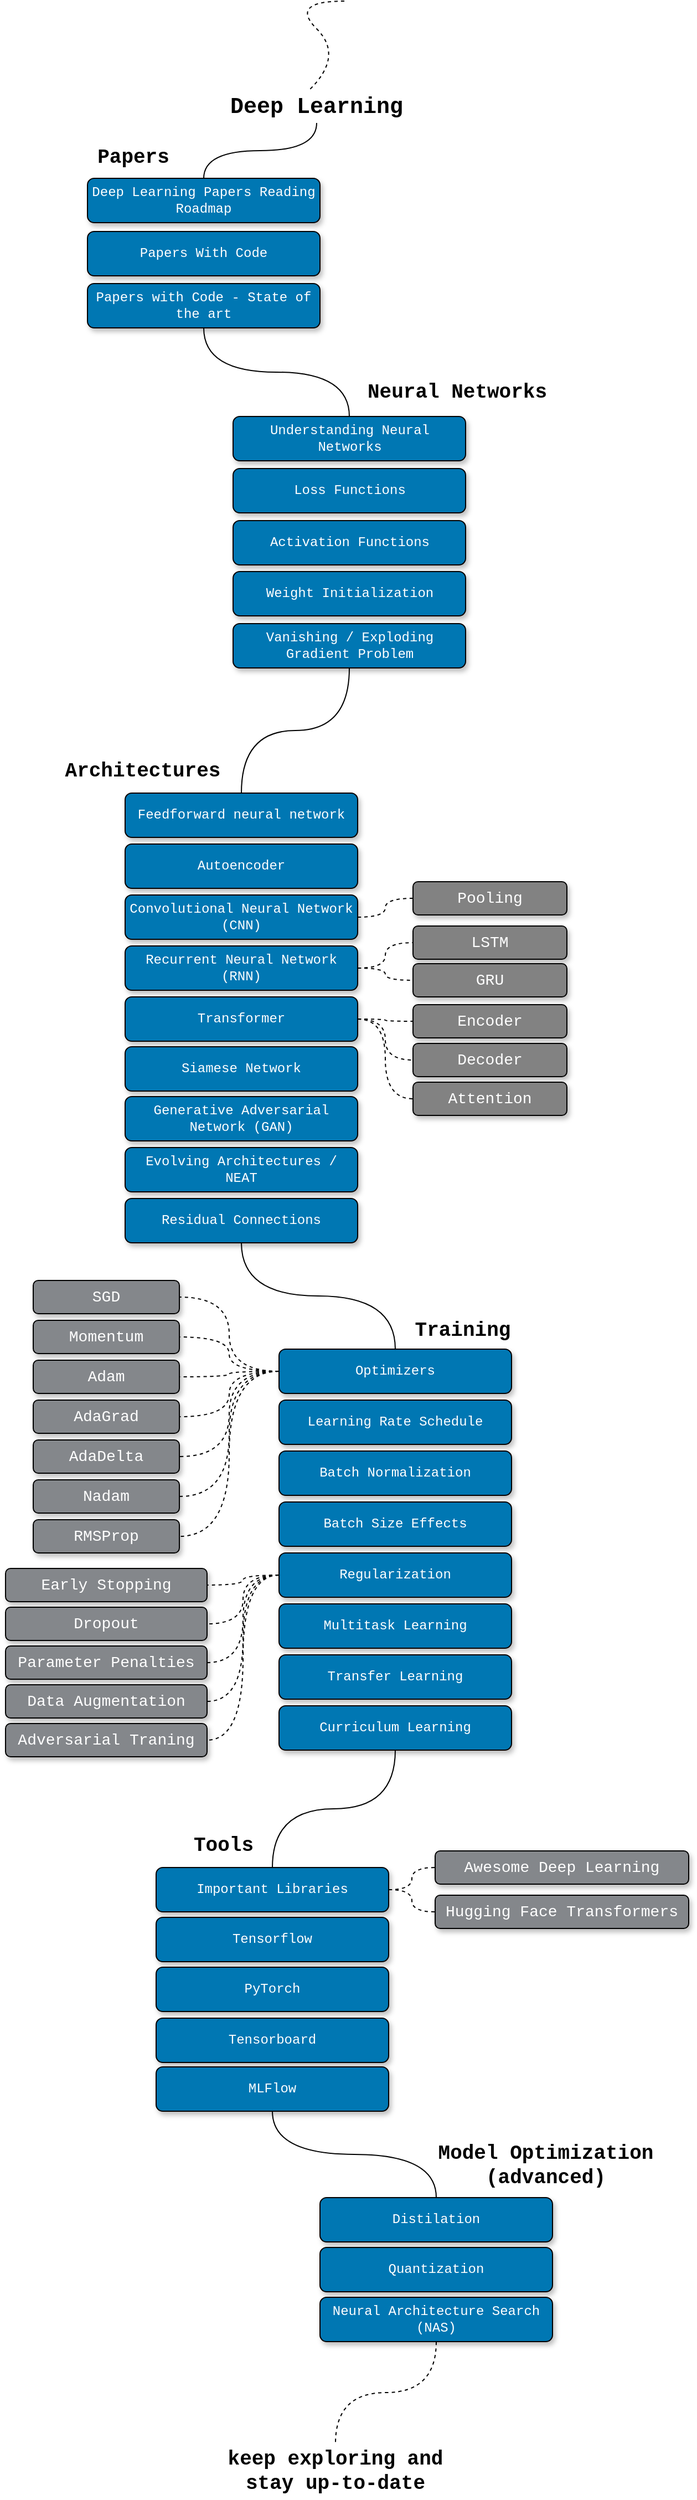 <mxfile version="21.7.4" type="device">
  <diagram name="Page-1" id="iO4ZtvmE5KZC1tOx7jrD">
    <mxGraphModel dx="1299" dy="680" grid="1" gridSize="10" guides="1" tooltips="1" connect="1" arrows="1" fold="1" page="1" pageScale="1" pageWidth="827" pageHeight="1169" math="0" shadow="0">
      <root>
        <mxCell id="0" />
        <mxCell id="1" parent="0" />
        <mxCell id="YPRxIkuOm5Eg4pumBxJS-1" value="" style="curved=1;endArrow=none;html=1;rounded=0;entryX=0.456;entryY=0.04;entryDx=0;entryDy=0;entryPerimeter=0;dashed=1;endFill=0;" parent="1" target="YPRxIkuOm5Eg4pumBxJS-2" edge="1">
          <mxGeometry width="50" height="50" relative="1" as="geometry">
            <mxPoint x="428" y="225" as="sourcePoint" />
            <mxPoint x="378" y="275" as="targetPoint" />
            <Array as="points">
              <mxPoint x="378" y="225" />
              <mxPoint x="428" y="275" />
            </Array>
          </mxGeometry>
        </mxCell>
        <mxCell id="YPRxIkuOm5Eg4pumBxJS-6" style="edgeStyle=orthogonalEdgeStyle;orthogonalLoop=1;jettySize=auto;html=1;exitX=0.5;exitY=1;exitDx=0;exitDy=0;entryX=0.5;entryY=0;entryDx=0;entryDy=0;curved=1;endArrow=none;endFill=0;" parent="1" source="YPRxIkuOm5Eg4pumBxJS-2" target="YPRxIkuOm5Eg4pumBxJS-3" edge="1">
          <mxGeometry relative="1" as="geometry" />
        </mxCell>
        <mxCell id="YPRxIkuOm5Eg4pumBxJS-2" value="Deep Learning" style="text;html=1;strokeColor=none;fillColor=none;align=center;verticalAlign=middle;whiteSpace=wrap;rounded=0;fontStyle=1;fontFamily=Courier New;fontSize=20;" parent="1" vertex="1">
          <mxGeometry x="316" y="305" width="174" height="30" as="geometry" />
        </mxCell>
        <mxCell id="YPRxIkuOm5Eg4pumBxJS-3" value="Deep Learning Papers Reading Roadmap" style="rounded=1;whiteSpace=wrap;html=1;fillColor=#0077b3;shadow=1;fontColor=#ffffff;fontFamily=Courier New;fontSize=12;" parent="1" vertex="1">
          <mxGeometry x="196" y="385" width="210" height="40" as="geometry" />
        </mxCell>
        <mxCell id="YPRxIkuOm5Eg4pumBxJS-4" value="Papers With Code" style="rounded=1;whiteSpace=wrap;html=1;fillColor=#0077b3;shadow=1;fontColor=#ffffff;fontFamily=Courier New;fontSize=12;" parent="1" vertex="1">
          <mxGeometry x="196" y="433" width="210" height="40" as="geometry" />
        </mxCell>
        <mxCell id="YPRxIkuOm5Eg4pumBxJS-13" style="edgeStyle=orthogonalEdgeStyle;orthogonalLoop=1;jettySize=auto;html=1;exitX=0.5;exitY=1;exitDx=0;exitDy=0;entryX=0.5;entryY=0;entryDx=0;entryDy=0;curved=1;endArrow=none;endFill=0;" parent="1" source="YPRxIkuOm5Eg4pumBxJS-5" target="YPRxIkuOm5Eg4pumBxJS-8" edge="1">
          <mxGeometry relative="1" as="geometry" />
        </mxCell>
        <mxCell id="YPRxIkuOm5Eg4pumBxJS-5" value="Papers with Code - State of the art" style="rounded=1;whiteSpace=wrap;html=1;fillColor=#0077b3;shadow=1;fontColor=#ffffff;fontFamily=Courier New;fontSize=12;" parent="1" vertex="1">
          <mxGeometry x="196" y="480" width="210" height="40" as="geometry" />
        </mxCell>
        <mxCell id="YPRxIkuOm5Eg4pumBxJS-7" value="Papers" style="text;html=1;strokeColor=none;fillColor=none;align=center;verticalAlign=middle;whiteSpace=wrap;rounded=0;fontStyle=1;fontFamily=Courier New;fontSize=18;" parent="1" vertex="1">
          <mxGeometry x="196" y="351" width="83" height="30" as="geometry" />
        </mxCell>
        <mxCell id="YPRxIkuOm5Eg4pumBxJS-8" value="Understanding Neural Networks" style="rounded=1;whiteSpace=wrap;html=1;fillColor=#0077b3;shadow=1;fontColor=#ffffff;fontFamily=Courier New;fontSize=12;" parent="1" vertex="1">
          <mxGeometry x="327.5" y="600" width="210" height="40" as="geometry" />
        </mxCell>
        <mxCell id="YPRxIkuOm5Eg4pumBxJS-9" value="Loss Functions" style="rounded=1;whiteSpace=wrap;html=1;fillColor=#0077b3;shadow=1;fontColor=#ffffff;fontFamily=Courier New;fontSize=12;" parent="1" vertex="1">
          <mxGeometry x="327.5" y="647" width="210" height="40" as="geometry" />
        </mxCell>
        <mxCell id="YPRxIkuOm5Eg4pumBxJS-10" value="Activation Functions" style="rounded=1;whiteSpace=wrap;html=1;fillColor=#0077b3;shadow=1;fontColor=#ffffff;fontFamily=Courier New;fontSize=12;" parent="1" vertex="1">
          <mxGeometry x="327.5" y="694" width="210" height="40" as="geometry" />
        </mxCell>
        <mxCell id="YPRxIkuOm5Eg4pumBxJS-11" value="Weight Initialization" style="rounded=1;whiteSpace=wrap;html=1;fillColor=#0077b3;shadow=1;fontColor=#ffffff;fontFamily=Courier New;fontSize=12;" parent="1" vertex="1">
          <mxGeometry x="327.5" y="740" width="210" height="40" as="geometry" />
        </mxCell>
        <mxCell id="YPRxIkuOm5Eg4pumBxJS-24" style="edgeStyle=orthogonalEdgeStyle;orthogonalLoop=1;jettySize=auto;html=1;exitX=0.5;exitY=1;exitDx=0;exitDy=0;curved=1;endArrow=none;endFill=0;" parent="1" source="YPRxIkuOm5Eg4pumBxJS-12" target="YPRxIkuOm5Eg4pumBxJS-15" edge="1">
          <mxGeometry relative="1" as="geometry" />
        </mxCell>
        <mxCell id="YPRxIkuOm5Eg4pumBxJS-12" value="Vanishing / Exploding Gradient Problem" style="rounded=1;whiteSpace=wrap;html=1;fillColor=#0077b3;shadow=1;fontColor=#ffffff;fontFamily=Courier New;fontSize=12;" parent="1" vertex="1">
          <mxGeometry x="327.5" y="787" width="210" height="40" as="geometry" />
        </mxCell>
        <mxCell id="YPRxIkuOm5Eg4pumBxJS-14" value="Neural Networks" style="text;html=1;strokeColor=none;fillColor=none;align=center;verticalAlign=middle;whiteSpace=wrap;rounded=0;fontStyle=1;fontFamily=Courier New;fontSize=18;" parent="1" vertex="1">
          <mxGeometry x="440" y="563" width="180" height="30" as="geometry" />
        </mxCell>
        <mxCell id="YPRxIkuOm5Eg4pumBxJS-15" value="Feedforward neural network" style="rounded=1;whiteSpace=wrap;html=1;fillColor=#0077b3;shadow=1;fontColor=#ffffff;fontFamily=Courier New;fontSize=12;" parent="1" vertex="1">
          <mxGeometry x="230" y="940" width="210" height="40" as="geometry" />
        </mxCell>
        <mxCell id="YPRxIkuOm5Eg4pumBxJS-16" value="Autoencoder" style="rounded=1;whiteSpace=wrap;html=1;fillColor=#0077b3;shadow=1;fontColor=#ffffff;fontFamily=Courier New;fontSize=12;" parent="1" vertex="1">
          <mxGeometry x="230" y="986" width="210" height="40" as="geometry" />
        </mxCell>
        <mxCell id="YPRxIkuOm5Eg4pumBxJS-27" style="edgeStyle=orthogonalEdgeStyle;orthogonalLoop=1;jettySize=auto;html=1;exitX=1;exitY=0.5;exitDx=0;exitDy=0;entryX=0;entryY=0.5;entryDx=0;entryDy=0;curved=1;endArrow=none;endFill=0;dashed=1;" parent="1" source="YPRxIkuOm5Eg4pumBxJS-17" target="YPRxIkuOm5Eg4pumBxJS-26" edge="1">
          <mxGeometry relative="1" as="geometry" />
        </mxCell>
        <mxCell id="YPRxIkuOm5Eg4pumBxJS-17" value="Convolutional Neural Network (CNN)" style="rounded=1;whiteSpace=wrap;html=1;fillColor=#0077b3;shadow=1;fontColor=#ffffff;fontFamily=Courier New;fontSize=12;" parent="1" vertex="1">
          <mxGeometry x="230" y="1032" width="210" height="40" as="geometry" />
        </mxCell>
        <mxCell id="YPRxIkuOm5Eg4pumBxJS-30" style="edgeStyle=orthogonalEdgeStyle;orthogonalLoop=1;jettySize=auto;html=1;exitX=1;exitY=0.5;exitDx=0;exitDy=0;entryX=0;entryY=0.5;entryDx=0;entryDy=0;curved=1;dashed=1;endArrow=none;endFill=0;" parent="1" source="YPRxIkuOm5Eg4pumBxJS-18" target="YPRxIkuOm5Eg4pumBxJS-28" edge="1">
          <mxGeometry relative="1" as="geometry" />
        </mxCell>
        <mxCell id="YPRxIkuOm5Eg4pumBxJS-31" style="edgeStyle=orthogonalEdgeStyle;orthogonalLoop=1;jettySize=auto;html=1;exitX=1;exitY=0.5;exitDx=0;exitDy=0;entryX=0;entryY=0.5;entryDx=0;entryDy=0;curved=1;dashed=1;endArrow=none;endFill=0;" parent="1" source="YPRxIkuOm5Eg4pumBxJS-18" target="YPRxIkuOm5Eg4pumBxJS-29" edge="1">
          <mxGeometry relative="1" as="geometry" />
        </mxCell>
        <mxCell id="YPRxIkuOm5Eg4pumBxJS-18" value="Recurrent Neural Network (RNN)" style="rounded=1;whiteSpace=wrap;html=1;fillColor=#0077b3;shadow=1;fontColor=#ffffff;fontFamily=Courier New;fontSize=12;" parent="1" vertex="1">
          <mxGeometry x="230" y="1078" width="210" height="40" as="geometry" />
        </mxCell>
        <mxCell id="YPRxIkuOm5Eg4pumBxJS-35" style="edgeStyle=orthogonalEdgeStyle;orthogonalLoop=1;jettySize=auto;html=1;exitX=1;exitY=0.5;exitDx=0;exitDy=0;curved=1;dashed=1;endArrow=none;endFill=0;" parent="1" source="YPRxIkuOm5Eg4pumBxJS-19" target="YPRxIkuOm5Eg4pumBxJS-32" edge="1">
          <mxGeometry relative="1" as="geometry" />
        </mxCell>
        <mxCell id="YPRxIkuOm5Eg4pumBxJS-36" style="edgeStyle=orthogonalEdgeStyle;orthogonalLoop=1;jettySize=auto;html=1;exitX=1;exitY=0.5;exitDx=0;exitDy=0;entryX=0;entryY=0.5;entryDx=0;entryDy=0;curved=1;dashed=1;endArrow=none;endFill=0;" parent="1" source="YPRxIkuOm5Eg4pumBxJS-19" target="YPRxIkuOm5Eg4pumBxJS-33" edge="1">
          <mxGeometry relative="1" as="geometry" />
        </mxCell>
        <mxCell id="YPRxIkuOm5Eg4pumBxJS-37" style="edgeStyle=orthogonalEdgeStyle;orthogonalLoop=1;jettySize=auto;html=1;exitX=1;exitY=0.5;exitDx=0;exitDy=0;entryX=0;entryY=0.5;entryDx=0;entryDy=0;curved=1;dashed=1;endArrow=none;endFill=0;" parent="1" source="YPRxIkuOm5Eg4pumBxJS-19" target="YPRxIkuOm5Eg4pumBxJS-34" edge="1">
          <mxGeometry relative="1" as="geometry" />
        </mxCell>
        <mxCell id="YPRxIkuOm5Eg4pumBxJS-19" value="Transformer" style="rounded=1;whiteSpace=wrap;html=1;fillColor=#0077b3;shadow=1;fontColor=#ffffff;fontFamily=Courier New;fontSize=12;" parent="1" vertex="1">
          <mxGeometry x="230" y="1124" width="210" height="40" as="geometry" />
        </mxCell>
        <mxCell id="YPRxIkuOm5Eg4pumBxJS-20" value="Siamese Network" style="rounded=1;whiteSpace=wrap;html=1;fillColor=#0077b3;shadow=1;fontColor=#ffffff;fontFamily=Courier New;fontSize=12;" parent="1" vertex="1">
          <mxGeometry x="230" y="1169" width="210" height="40" as="geometry" />
        </mxCell>
        <mxCell id="YPRxIkuOm5Eg4pumBxJS-21" value="Generative Adversarial Network (GAN)" style="rounded=1;whiteSpace=wrap;html=1;fillColor=#0077b3;shadow=1;fontColor=#ffffff;fontFamily=Courier New;fontSize=12;" parent="1" vertex="1">
          <mxGeometry x="230" y="1214" width="210" height="40" as="geometry" />
        </mxCell>
        <mxCell id="YPRxIkuOm5Eg4pumBxJS-22" value="Evolving Architectures / NEAT" style="rounded=1;whiteSpace=wrap;html=1;fillColor=#0077b3;shadow=1;fontColor=#ffffff;fontFamily=Courier New;fontSize=12;" parent="1" vertex="1">
          <mxGeometry x="230" y="1260" width="210" height="40" as="geometry" />
        </mxCell>
        <mxCell id="YPRxIkuOm5Eg4pumBxJS-46" style="edgeStyle=orthogonalEdgeStyle;orthogonalLoop=1;jettySize=auto;html=1;exitX=0.5;exitY=1;exitDx=0;exitDy=0;curved=1;endArrow=none;endFill=0;" parent="1" source="YPRxIkuOm5Eg4pumBxJS-23" target="YPRxIkuOm5Eg4pumBxJS-38" edge="1">
          <mxGeometry relative="1" as="geometry" />
        </mxCell>
        <mxCell id="YPRxIkuOm5Eg4pumBxJS-23" value="Residual Connections" style="rounded=1;whiteSpace=wrap;html=1;fillColor=#0077b3;shadow=1;fontColor=#ffffff;fontFamily=Courier New;fontSize=12;" parent="1" vertex="1">
          <mxGeometry x="230" y="1306" width="210" height="40" as="geometry" />
        </mxCell>
        <mxCell id="YPRxIkuOm5Eg4pumBxJS-25" value="Architectures" style="text;html=1;strokeColor=none;fillColor=none;align=center;verticalAlign=middle;whiteSpace=wrap;rounded=0;fontStyle=1;fontFamily=Courier New;fontSize=18;" parent="1" vertex="1">
          <mxGeometry x="156" y="905" width="180" height="30" as="geometry" />
        </mxCell>
        <mxCell id="YPRxIkuOm5Eg4pumBxJS-26" value="Pooling" style="rounded=1;whiteSpace=wrap;html=1;fillColor=#828282;shadow=1;fontColor=#ffffff;fontFamily=Courier New;fontSize=14;" parent="1" vertex="1">
          <mxGeometry x="490" y="1020" width="139" height="30" as="geometry" />
        </mxCell>
        <mxCell id="YPRxIkuOm5Eg4pumBxJS-28" value="LSTM" style="rounded=1;whiteSpace=wrap;html=1;fillColor=#828282;shadow=1;fontColor=#ffffff;fontFamily=Courier New;fontSize=14;" parent="1" vertex="1">
          <mxGeometry x="490" y="1060" width="139" height="30" as="geometry" />
        </mxCell>
        <mxCell id="YPRxIkuOm5Eg4pumBxJS-29" value="GRU" style="rounded=1;whiteSpace=wrap;html=1;fillColor=#828282;shadow=1;fontColor=#ffffff;fontFamily=Courier New;fontSize=14;" parent="1" vertex="1">
          <mxGeometry x="490" y="1094" width="139" height="30" as="geometry" />
        </mxCell>
        <mxCell id="YPRxIkuOm5Eg4pumBxJS-32" value="Encoder" style="rounded=1;whiteSpace=wrap;html=1;fillColor=#828282;shadow=1;fontColor=#ffffff;fontFamily=Courier New;fontSize=14;" parent="1" vertex="1">
          <mxGeometry x="490" y="1131" width="139" height="30" as="geometry" />
        </mxCell>
        <mxCell id="YPRxIkuOm5Eg4pumBxJS-33" value="Decoder" style="rounded=1;whiteSpace=wrap;html=1;fillColor=#828282;shadow=1;fontColor=#ffffff;fontFamily=Courier New;fontSize=14;" parent="1" vertex="1">
          <mxGeometry x="490" y="1166" width="139" height="30" as="geometry" />
        </mxCell>
        <mxCell id="YPRxIkuOm5Eg4pumBxJS-34" value="Attention" style="rounded=1;whiteSpace=wrap;html=1;fillColor=#828282;shadow=1;fontColor=#ffffff;fontFamily=Courier New;fontSize=14;" parent="1" vertex="1">
          <mxGeometry x="490" y="1201" width="139" height="30" as="geometry" />
        </mxCell>
        <mxCell id="YPRxIkuOm5Eg4pumBxJS-55" style="edgeStyle=orthogonalEdgeStyle;orthogonalLoop=1;jettySize=auto;html=1;exitX=0;exitY=0.5;exitDx=0;exitDy=0;entryX=1;entryY=0.5;entryDx=0;entryDy=0;curved=1;dashed=1;endArrow=none;endFill=0;" parent="1" source="YPRxIkuOm5Eg4pumBxJS-38" target="YPRxIkuOm5Eg4pumBxJS-48" edge="1">
          <mxGeometry relative="1" as="geometry" />
        </mxCell>
        <mxCell id="YPRxIkuOm5Eg4pumBxJS-56" style="edgeStyle=orthogonalEdgeStyle;orthogonalLoop=1;jettySize=auto;html=1;exitX=0;exitY=0.5;exitDx=0;exitDy=0;entryX=1;entryY=0.5;entryDx=0;entryDy=0;curved=1;dashed=1;endArrow=none;endFill=0;" parent="1" source="YPRxIkuOm5Eg4pumBxJS-38" target="YPRxIkuOm5Eg4pumBxJS-49" edge="1">
          <mxGeometry relative="1" as="geometry" />
        </mxCell>
        <mxCell id="YPRxIkuOm5Eg4pumBxJS-57" style="edgeStyle=orthogonalEdgeStyle;orthogonalLoop=1;jettySize=auto;html=1;exitX=0;exitY=0.5;exitDx=0;exitDy=0;entryX=1;entryY=0.5;entryDx=0;entryDy=0;curved=1;dashed=1;endArrow=none;endFill=0;" parent="1" source="YPRxIkuOm5Eg4pumBxJS-38" target="YPRxIkuOm5Eg4pumBxJS-50" edge="1">
          <mxGeometry relative="1" as="geometry" />
        </mxCell>
        <mxCell id="YPRxIkuOm5Eg4pumBxJS-58" style="edgeStyle=orthogonalEdgeStyle;orthogonalLoop=1;jettySize=auto;html=1;exitX=0;exitY=0.5;exitDx=0;exitDy=0;entryX=1;entryY=0.5;entryDx=0;entryDy=0;curved=1;dashed=1;endArrow=none;endFill=0;" parent="1" source="YPRxIkuOm5Eg4pumBxJS-38" target="YPRxIkuOm5Eg4pumBxJS-51" edge="1">
          <mxGeometry relative="1" as="geometry" />
        </mxCell>
        <mxCell id="YPRxIkuOm5Eg4pumBxJS-59" style="edgeStyle=orthogonalEdgeStyle;orthogonalLoop=1;jettySize=auto;html=1;exitX=0;exitY=0.5;exitDx=0;exitDy=0;entryX=1;entryY=0.5;entryDx=0;entryDy=0;curved=1;dashed=1;endArrow=none;endFill=0;" parent="1" source="YPRxIkuOm5Eg4pumBxJS-38" target="YPRxIkuOm5Eg4pumBxJS-52" edge="1">
          <mxGeometry relative="1" as="geometry" />
        </mxCell>
        <mxCell id="YPRxIkuOm5Eg4pumBxJS-60" style="edgeStyle=orthogonalEdgeStyle;orthogonalLoop=1;jettySize=auto;html=1;exitX=0;exitY=0.5;exitDx=0;exitDy=0;entryX=1;entryY=0.5;entryDx=0;entryDy=0;curved=1;dashed=1;endArrow=none;endFill=0;" parent="1" source="YPRxIkuOm5Eg4pumBxJS-38" target="YPRxIkuOm5Eg4pumBxJS-53" edge="1">
          <mxGeometry relative="1" as="geometry" />
        </mxCell>
        <mxCell id="YPRxIkuOm5Eg4pumBxJS-61" style="edgeStyle=orthogonalEdgeStyle;orthogonalLoop=1;jettySize=auto;html=1;exitX=0;exitY=0.5;exitDx=0;exitDy=0;entryX=1;entryY=0.5;entryDx=0;entryDy=0;curved=1;dashed=1;endArrow=none;endFill=0;" parent="1" source="YPRxIkuOm5Eg4pumBxJS-38" target="YPRxIkuOm5Eg4pumBxJS-54" edge="1">
          <mxGeometry relative="1" as="geometry" />
        </mxCell>
        <mxCell id="YPRxIkuOm5Eg4pumBxJS-38" value="Optimizers" style="rounded=1;whiteSpace=wrap;html=1;fillColor=#0077b3;shadow=1;fontColor=#ffffff;fontFamily=Courier New;fontSize=12;" parent="1" vertex="1">
          <mxGeometry x="369" y="1442" width="210" height="40" as="geometry" />
        </mxCell>
        <mxCell id="YPRxIkuOm5Eg4pumBxJS-39" value="Learning Rate Schedule" style="rounded=1;whiteSpace=wrap;html=1;fillColor=#0077b3;shadow=1;fontColor=#ffffff;fontFamily=Courier New;fontSize=12;" parent="1" vertex="1">
          <mxGeometry x="369" y="1488" width="210" height="40" as="geometry" />
        </mxCell>
        <mxCell id="YPRxIkuOm5Eg4pumBxJS-40" value="Batch Normalization" style="rounded=1;whiteSpace=wrap;html=1;fillColor=#0077b3;shadow=1;fontColor=#ffffff;fontFamily=Courier New;fontSize=12;" parent="1" vertex="1">
          <mxGeometry x="369" y="1534" width="210" height="40" as="geometry" />
        </mxCell>
        <mxCell id="YPRxIkuOm5Eg4pumBxJS-41" value="Batch Size Effects" style="rounded=1;whiteSpace=wrap;html=1;fillColor=#0077b3;shadow=1;fontColor=#ffffff;fontFamily=Courier New;fontSize=12;" parent="1" vertex="1">
          <mxGeometry x="369" y="1580" width="210" height="40" as="geometry" />
        </mxCell>
        <mxCell id="YPRxIkuOm5Eg4pumBxJS-67" style="edgeStyle=orthogonalEdgeStyle;orthogonalLoop=1;jettySize=auto;html=1;exitX=0;exitY=0.5;exitDx=0;exitDy=0;entryX=1;entryY=0.5;entryDx=0;entryDy=0;curved=1;dashed=1;endArrow=none;endFill=0;" parent="1" source="YPRxIkuOm5Eg4pumBxJS-42" target="YPRxIkuOm5Eg4pumBxJS-62" edge="1">
          <mxGeometry relative="1" as="geometry" />
        </mxCell>
        <mxCell id="YPRxIkuOm5Eg4pumBxJS-68" style="edgeStyle=orthogonalEdgeStyle;orthogonalLoop=1;jettySize=auto;html=1;exitX=0;exitY=0.5;exitDx=0;exitDy=0;entryX=1;entryY=0.5;entryDx=0;entryDy=0;curved=1;dashed=1;endArrow=none;endFill=0;" parent="1" source="YPRxIkuOm5Eg4pumBxJS-42" target="YPRxIkuOm5Eg4pumBxJS-63" edge="1">
          <mxGeometry relative="1" as="geometry" />
        </mxCell>
        <mxCell id="YPRxIkuOm5Eg4pumBxJS-69" style="edgeStyle=orthogonalEdgeStyle;orthogonalLoop=1;jettySize=auto;html=1;exitX=0;exitY=0.5;exitDx=0;exitDy=0;entryX=1;entryY=0.5;entryDx=0;entryDy=0;curved=1;dashed=1;endArrow=none;endFill=0;" parent="1" source="YPRxIkuOm5Eg4pumBxJS-42" target="YPRxIkuOm5Eg4pumBxJS-64" edge="1">
          <mxGeometry relative="1" as="geometry" />
        </mxCell>
        <mxCell id="YPRxIkuOm5Eg4pumBxJS-70" style="edgeStyle=orthogonalEdgeStyle;orthogonalLoop=1;jettySize=auto;html=1;exitX=0;exitY=0.5;exitDx=0;exitDy=0;entryX=1;entryY=0.5;entryDx=0;entryDy=0;curved=1;dashed=1;endArrow=none;endFill=0;" parent="1" source="YPRxIkuOm5Eg4pumBxJS-42" target="YPRxIkuOm5Eg4pumBxJS-65" edge="1">
          <mxGeometry relative="1" as="geometry" />
        </mxCell>
        <mxCell id="YPRxIkuOm5Eg4pumBxJS-71" style="edgeStyle=orthogonalEdgeStyle;orthogonalLoop=1;jettySize=auto;html=1;exitX=0;exitY=0.5;exitDx=0;exitDy=0;entryX=1;entryY=0.5;entryDx=0;entryDy=0;curved=1;dashed=1;endArrow=none;endFill=0;" parent="1" source="YPRxIkuOm5Eg4pumBxJS-42" target="YPRxIkuOm5Eg4pumBxJS-66" edge="1">
          <mxGeometry relative="1" as="geometry" />
        </mxCell>
        <mxCell id="YPRxIkuOm5Eg4pumBxJS-42" value="Regularization" style="rounded=1;whiteSpace=wrap;html=1;fillColor=#0077b3;shadow=1;fontColor=#ffffff;fontFamily=Courier New;fontSize=12;" parent="1" vertex="1">
          <mxGeometry x="369" y="1626" width="210" height="40" as="geometry" />
        </mxCell>
        <mxCell id="YPRxIkuOm5Eg4pumBxJS-43" value="Multitask Learning" style="rounded=1;whiteSpace=wrap;html=1;fillColor=#0077b3;shadow=1;fontColor=#ffffff;fontFamily=Courier New;fontSize=12;" parent="1" vertex="1">
          <mxGeometry x="369" y="1672" width="210" height="40" as="geometry" />
        </mxCell>
        <mxCell id="YPRxIkuOm5Eg4pumBxJS-44" value="Transfer Learning" style="rounded=1;whiteSpace=wrap;html=1;fillColor=#0077b3;shadow=1;fontColor=#ffffff;fontFamily=Courier New;fontSize=12;" parent="1" vertex="1">
          <mxGeometry x="369" y="1718" width="210" height="40" as="geometry" />
        </mxCell>
        <mxCell id="YPRxIkuOm5Eg4pumBxJS-74" style="edgeStyle=orthogonalEdgeStyle;orthogonalLoop=1;jettySize=auto;html=1;exitX=0.5;exitY=1;exitDx=0;exitDy=0;entryX=0.5;entryY=0;entryDx=0;entryDy=0;curved=1;endArrow=none;endFill=0;" parent="1" source="YPRxIkuOm5Eg4pumBxJS-45" target="YPRxIkuOm5Eg4pumBxJS-72" edge="1">
          <mxGeometry relative="1" as="geometry" />
        </mxCell>
        <mxCell id="YPRxIkuOm5Eg4pumBxJS-45" value="Curriculum Learning" style="rounded=1;whiteSpace=wrap;html=1;fillColor=#0077b3;shadow=1;fontColor=#ffffff;fontFamily=Courier New;fontSize=12;" parent="1" vertex="1">
          <mxGeometry x="369" y="1764" width="210" height="40" as="geometry" />
        </mxCell>
        <mxCell id="YPRxIkuOm5Eg4pumBxJS-47" value="Training" style="text;html=1;strokeColor=none;fillColor=none;align=center;verticalAlign=middle;whiteSpace=wrap;rounded=0;fontStyle=1;fontFamily=Courier New;fontSize=18;" parent="1" vertex="1">
          <mxGeometry x="480" y="1410" width="110" height="30" as="geometry" />
        </mxCell>
        <mxCell id="YPRxIkuOm5Eg4pumBxJS-48" value="SGD" style="rounded=1;whiteSpace=wrap;html=1;fillColor=#84878b;shadow=1;fontColor=#ffffff;fontFamily=Courier New;fontSize=14;" parent="1" vertex="1">
          <mxGeometry x="147" y="1380" width="132" height="30" as="geometry" />
        </mxCell>
        <mxCell id="YPRxIkuOm5Eg4pumBxJS-49" value="Momentum" style="rounded=1;whiteSpace=wrap;html=1;fillColor=#84878b;shadow=1;fontColor=#ffffff;fontFamily=Courier New;fontSize=14;" parent="1" vertex="1">
          <mxGeometry x="147" y="1416" width="132" height="30" as="geometry" />
        </mxCell>
        <mxCell id="YPRxIkuOm5Eg4pumBxJS-50" value="Adam" style="rounded=1;whiteSpace=wrap;html=1;fillColor=#84878b;shadow=1;fontColor=#ffffff;fontFamily=Courier New;fontSize=14;" parent="1" vertex="1">
          <mxGeometry x="147" y="1452" width="132" height="30" as="geometry" />
        </mxCell>
        <mxCell id="YPRxIkuOm5Eg4pumBxJS-51" value="AdaGrad" style="rounded=1;whiteSpace=wrap;html=1;fillColor=#84878b;shadow=1;fontColor=#ffffff;fontFamily=Courier New;fontSize=14;" parent="1" vertex="1">
          <mxGeometry x="147" y="1488" width="132" height="30" as="geometry" />
        </mxCell>
        <mxCell id="YPRxIkuOm5Eg4pumBxJS-52" value="AdaDelta" style="rounded=1;whiteSpace=wrap;html=1;fillColor=#84878b;shadow=1;fontColor=#ffffff;fontFamily=Courier New;fontSize=14;" parent="1" vertex="1">
          <mxGeometry x="147" y="1524" width="132" height="30" as="geometry" />
        </mxCell>
        <mxCell id="YPRxIkuOm5Eg4pumBxJS-53" value="Nadam" style="rounded=1;whiteSpace=wrap;html=1;fillColor=#84878b;shadow=1;fontColor=#ffffff;fontFamily=Courier New;fontSize=14;" parent="1" vertex="1">
          <mxGeometry x="147" y="1560" width="132" height="30" as="geometry" />
        </mxCell>
        <mxCell id="YPRxIkuOm5Eg4pumBxJS-54" value="RMSProp" style="rounded=1;whiteSpace=wrap;html=1;fillColor=#84878b;shadow=1;fontColor=#ffffff;fontFamily=Courier New;fontSize=14;" parent="1" vertex="1">
          <mxGeometry x="147" y="1596" width="132" height="30" as="geometry" />
        </mxCell>
        <mxCell id="YPRxIkuOm5Eg4pumBxJS-62" value="Early Stopping" style="rounded=1;whiteSpace=wrap;html=1;fillColor=#84878b;shadow=1;fontColor=#ffffff;fontFamily=Courier New;fontSize=14;" parent="1" vertex="1">
          <mxGeometry x="122" y="1640" width="182" height="30" as="geometry" />
        </mxCell>
        <mxCell id="YPRxIkuOm5Eg4pumBxJS-63" value="Dropout" style="rounded=1;whiteSpace=wrap;html=1;fillColor=#84878b;shadow=1;fontColor=#ffffff;fontFamily=Courier New;fontSize=14;" parent="1" vertex="1">
          <mxGeometry x="122" y="1675" width="182" height="30" as="geometry" />
        </mxCell>
        <mxCell id="YPRxIkuOm5Eg4pumBxJS-64" value="Parameter Penalties" style="rounded=1;whiteSpace=wrap;html=1;fillColor=#84878b;shadow=1;fontColor=#ffffff;fontFamily=Courier New;fontSize=14;" parent="1" vertex="1">
          <mxGeometry x="122" y="1710" width="182" height="30" as="geometry" />
        </mxCell>
        <mxCell id="YPRxIkuOm5Eg4pumBxJS-65" value="Data Augmentation" style="rounded=1;whiteSpace=wrap;html=1;fillColor=#84878b;shadow=1;fontColor=#ffffff;fontFamily=Courier New;fontSize=14;" parent="1" vertex="1">
          <mxGeometry x="122" y="1745" width="182" height="30" as="geometry" />
        </mxCell>
        <mxCell id="YPRxIkuOm5Eg4pumBxJS-66" value="Adversarial Traning" style="rounded=1;whiteSpace=wrap;html=1;fillColor=#84878b;shadow=1;fontColor=#ffffff;fontFamily=Courier New;fontSize=14;" parent="1" vertex="1">
          <mxGeometry x="122" y="1780" width="182" height="30" as="geometry" />
        </mxCell>
        <mxCell id="YPRxIkuOm5Eg4pumBxJS-81" style="edgeStyle=orthogonalEdgeStyle;orthogonalLoop=1;jettySize=auto;html=1;exitX=1;exitY=0.5;exitDx=0;exitDy=0;entryX=0;entryY=0.5;entryDx=0;entryDy=0;curved=1;dashed=1;endArrow=none;endFill=0;" parent="1" source="YPRxIkuOm5Eg4pumBxJS-72" target="YPRxIkuOm5Eg4pumBxJS-79" edge="1">
          <mxGeometry relative="1" as="geometry" />
        </mxCell>
        <mxCell id="YPRxIkuOm5Eg4pumBxJS-82" style="edgeStyle=orthogonalEdgeStyle;orthogonalLoop=1;jettySize=auto;html=1;exitX=1;exitY=0.5;exitDx=0;exitDy=0;entryX=0;entryY=0.5;entryDx=0;entryDy=0;curved=1;dashed=1;endArrow=none;endFill=0;" parent="1" source="YPRxIkuOm5Eg4pumBxJS-72" target="YPRxIkuOm5Eg4pumBxJS-80" edge="1">
          <mxGeometry relative="1" as="geometry" />
        </mxCell>
        <mxCell id="YPRxIkuOm5Eg4pumBxJS-72" value="Important Libraries" style="rounded=1;whiteSpace=wrap;html=1;fillColor=#0077b3;shadow=1;fontColor=#ffffff;fontFamily=Courier New;fontSize=12;" parent="1" vertex="1">
          <mxGeometry x="258" y="1910" width="210" height="40" as="geometry" />
        </mxCell>
        <mxCell id="YPRxIkuOm5Eg4pumBxJS-73" value="Tools" style="text;html=1;strokeColor=none;fillColor=none;align=center;verticalAlign=middle;whiteSpace=wrap;rounded=0;fontStyle=1;fontFamily=Courier New;fontSize=18;" parent="1" vertex="1">
          <mxGeometry x="282" y="1875" width="74" height="30" as="geometry" />
        </mxCell>
        <mxCell id="YPRxIkuOm5Eg4pumBxJS-75" value="Tensorflow" style="rounded=1;whiteSpace=wrap;html=1;fillColor=#0077b3;shadow=1;fontColor=#ffffff;fontFamily=Courier New;fontSize=12;" parent="1" vertex="1">
          <mxGeometry x="258" y="1955" width="210" height="40" as="geometry" />
        </mxCell>
        <mxCell id="YPRxIkuOm5Eg4pumBxJS-76" value="PyTorch" style="rounded=1;whiteSpace=wrap;html=1;fillColor=#0077b3;shadow=1;fontColor=#ffffff;fontFamily=Courier New;fontSize=12;" parent="1" vertex="1">
          <mxGeometry x="258" y="2000" width="210" height="40" as="geometry" />
        </mxCell>
        <mxCell id="YPRxIkuOm5Eg4pumBxJS-77" value="Tensorboard" style="rounded=1;whiteSpace=wrap;html=1;fillColor=#0077b3;shadow=1;fontColor=#ffffff;fontFamily=Courier New;fontSize=12;" parent="1" vertex="1">
          <mxGeometry x="258" y="2046" width="210" height="40" as="geometry" />
        </mxCell>
        <mxCell id="YPRxIkuOm5Eg4pumBxJS-86" style="edgeStyle=orthogonalEdgeStyle;orthogonalLoop=1;jettySize=auto;html=1;exitX=0.5;exitY=1;exitDx=0;exitDy=0;curved=1;endArrow=none;endFill=0;" parent="1" source="YPRxIkuOm5Eg4pumBxJS-78" target="YPRxIkuOm5Eg4pumBxJS-83" edge="1">
          <mxGeometry relative="1" as="geometry" />
        </mxCell>
        <mxCell id="YPRxIkuOm5Eg4pumBxJS-78" value="MLFlow" style="rounded=1;whiteSpace=wrap;html=1;fillColor=#0077b3;shadow=1;fontColor=#ffffff;fontFamily=Courier New;fontSize=12;" parent="1" vertex="1">
          <mxGeometry x="258" y="2090" width="210" height="40" as="geometry" />
        </mxCell>
        <mxCell id="YPRxIkuOm5Eg4pumBxJS-79" value="Awesome Deep Learning" style="rounded=1;whiteSpace=wrap;html=1;fillColor=#84878b;shadow=1;fontColor=#ffffff;fontFamily=Courier New;fontSize=14;" parent="1" vertex="1">
          <mxGeometry x="510" y="1895" width="229" height="30" as="geometry" />
        </mxCell>
        <mxCell id="YPRxIkuOm5Eg4pumBxJS-80" value="Hugging Face Transformers" style="rounded=1;whiteSpace=wrap;html=1;fillColor=#84878b;shadow=1;fontColor=#ffffff;fontFamily=Courier New;fontSize=14;" parent="1" vertex="1">
          <mxGeometry x="510" y="1935" width="229" height="30" as="geometry" />
        </mxCell>
        <mxCell id="YPRxIkuOm5Eg4pumBxJS-83" value="Distilation" style="rounded=1;whiteSpace=wrap;html=1;fillColor=#0077b3;shadow=1;fontColor=#ffffff;fontFamily=Courier New;fontSize=12;" parent="1" vertex="1">
          <mxGeometry x="406" y="2208" width="210" height="40" as="geometry" />
        </mxCell>
        <mxCell id="YPRxIkuOm5Eg4pumBxJS-84" value="Quantization" style="rounded=1;whiteSpace=wrap;html=1;fillColor=#0077b3;shadow=1;fontColor=#ffffff;fontFamily=Courier New;fontSize=12;" parent="1" vertex="1">
          <mxGeometry x="406" y="2253" width="210" height="40" as="geometry" />
        </mxCell>
        <mxCell id="YPRxIkuOm5Eg4pumBxJS-90" style="edgeStyle=orthogonalEdgeStyle;orthogonalLoop=1;jettySize=auto;html=1;exitX=0.5;exitY=1;exitDx=0;exitDy=0;entryX=0.5;entryY=0;entryDx=0;entryDy=0;curved=1;dashed=1;endArrow=none;endFill=0;" parent="1" source="YPRxIkuOm5Eg4pumBxJS-85" target="YPRxIkuOm5Eg4pumBxJS-89" edge="1">
          <mxGeometry relative="1" as="geometry" />
        </mxCell>
        <mxCell id="YPRxIkuOm5Eg4pumBxJS-85" value="Neural Architecture Search (NAS)" style="rounded=1;whiteSpace=wrap;html=1;fillColor=#0077b3;shadow=1;fontColor=#ffffff;fontFamily=Courier New;fontSize=12;" parent="1" vertex="1">
          <mxGeometry x="406" y="2298" width="210" height="40" as="geometry" />
        </mxCell>
        <mxCell id="YPRxIkuOm5Eg4pumBxJS-87" value="Model Optimization (advanced)" style="text;html=1;strokeColor=none;fillColor=none;align=center;verticalAlign=middle;whiteSpace=wrap;rounded=0;fontStyle=1;fontFamily=Courier New;fontSize=18;" parent="1" vertex="1">
          <mxGeometry x="500" y="2154" width="220" height="50" as="geometry" />
        </mxCell>
        <mxCell id="YPRxIkuOm5Eg4pumBxJS-89" value="keep exploring and stay up-to-date" style="text;html=1;strokeColor=none;fillColor=none;align=center;verticalAlign=middle;whiteSpace=wrap;rounded=0;fontStyle=1;fontFamily=Courier New;fontSize=18;" parent="1" vertex="1">
          <mxGeometry x="310" y="2430" width="220" height="50" as="geometry" />
        </mxCell>
      </root>
    </mxGraphModel>
  </diagram>
</mxfile>

